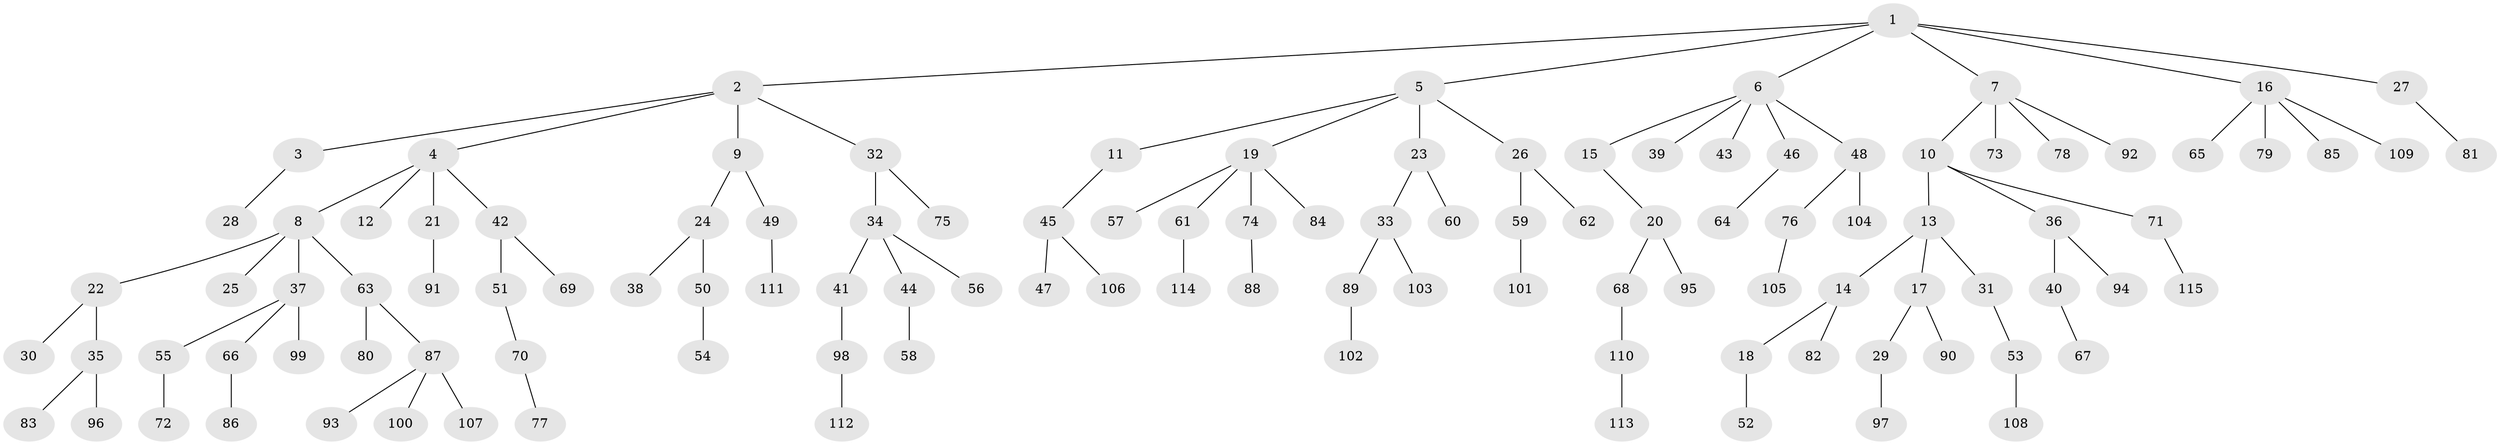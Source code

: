 // Generated by graph-tools (version 1.1) at 2025/53/03/09/25 04:53:55]
// undirected, 115 vertices, 114 edges
graph export_dot {
graph [start="1"]
  node [color=gray90,style=filled];
  1;
  2;
  3;
  4;
  5;
  6;
  7;
  8;
  9;
  10;
  11;
  12;
  13;
  14;
  15;
  16;
  17;
  18;
  19;
  20;
  21;
  22;
  23;
  24;
  25;
  26;
  27;
  28;
  29;
  30;
  31;
  32;
  33;
  34;
  35;
  36;
  37;
  38;
  39;
  40;
  41;
  42;
  43;
  44;
  45;
  46;
  47;
  48;
  49;
  50;
  51;
  52;
  53;
  54;
  55;
  56;
  57;
  58;
  59;
  60;
  61;
  62;
  63;
  64;
  65;
  66;
  67;
  68;
  69;
  70;
  71;
  72;
  73;
  74;
  75;
  76;
  77;
  78;
  79;
  80;
  81;
  82;
  83;
  84;
  85;
  86;
  87;
  88;
  89;
  90;
  91;
  92;
  93;
  94;
  95;
  96;
  97;
  98;
  99;
  100;
  101;
  102;
  103;
  104;
  105;
  106;
  107;
  108;
  109;
  110;
  111;
  112;
  113;
  114;
  115;
  1 -- 2;
  1 -- 5;
  1 -- 6;
  1 -- 7;
  1 -- 16;
  1 -- 27;
  2 -- 3;
  2 -- 4;
  2 -- 9;
  2 -- 32;
  3 -- 28;
  4 -- 8;
  4 -- 12;
  4 -- 21;
  4 -- 42;
  5 -- 11;
  5 -- 19;
  5 -- 23;
  5 -- 26;
  6 -- 15;
  6 -- 39;
  6 -- 43;
  6 -- 46;
  6 -- 48;
  7 -- 10;
  7 -- 73;
  7 -- 78;
  7 -- 92;
  8 -- 22;
  8 -- 25;
  8 -- 37;
  8 -- 63;
  9 -- 24;
  9 -- 49;
  10 -- 13;
  10 -- 36;
  10 -- 71;
  11 -- 45;
  13 -- 14;
  13 -- 17;
  13 -- 31;
  14 -- 18;
  14 -- 82;
  15 -- 20;
  16 -- 65;
  16 -- 79;
  16 -- 85;
  16 -- 109;
  17 -- 29;
  17 -- 90;
  18 -- 52;
  19 -- 57;
  19 -- 61;
  19 -- 74;
  19 -- 84;
  20 -- 68;
  20 -- 95;
  21 -- 91;
  22 -- 30;
  22 -- 35;
  23 -- 33;
  23 -- 60;
  24 -- 38;
  24 -- 50;
  26 -- 59;
  26 -- 62;
  27 -- 81;
  29 -- 97;
  31 -- 53;
  32 -- 34;
  32 -- 75;
  33 -- 89;
  33 -- 103;
  34 -- 41;
  34 -- 44;
  34 -- 56;
  35 -- 83;
  35 -- 96;
  36 -- 40;
  36 -- 94;
  37 -- 55;
  37 -- 66;
  37 -- 99;
  40 -- 67;
  41 -- 98;
  42 -- 51;
  42 -- 69;
  44 -- 58;
  45 -- 47;
  45 -- 106;
  46 -- 64;
  48 -- 76;
  48 -- 104;
  49 -- 111;
  50 -- 54;
  51 -- 70;
  53 -- 108;
  55 -- 72;
  59 -- 101;
  61 -- 114;
  63 -- 80;
  63 -- 87;
  66 -- 86;
  68 -- 110;
  70 -- 77;
  71 -- 115;
  74 -- 88;
  76 -- 105;
  87 -- 93;
  87 -- 100;
  87 -- 107;
  89 -- 102;
  98 -- 112;
  110 -- 113;
}
